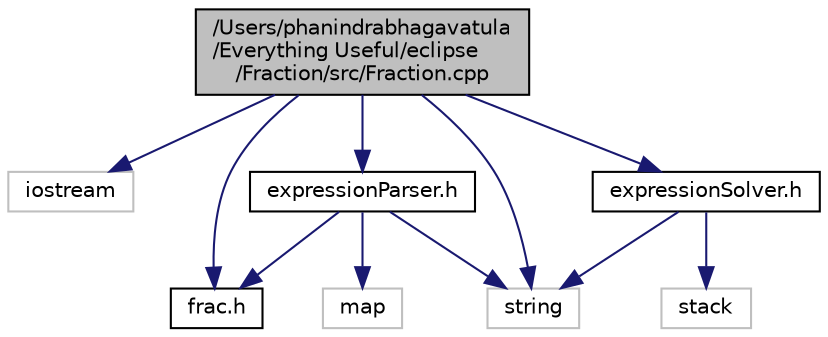 digraph "/Users/phanindrabhagavatula/Everything Useful/eclipse/Fraction/src/Fraction.cpp"
{
  edge [fontname="Helvetica",fontsize="10",labelfontname="Helvetica",labelfontsize="10"];
  node [fontname="Helvetica",fontsize="10",shape=record];
  Node1 [label="/Users/phanindrabhagavatula\l/Everything Useful/eclipse\l/Fraction/src/Fraction.cpp",height=0.2,width=0.4,color="black", fillcolor="grey75", style="filled" fontcolor="black"];
  Node1 -> Node2 [color="midnightblue",fontsize="10",style="solid",fontname="Helvetica"];
  Node2 [label="iostream",height=0.2,width=0.4,color="grey75", fillcolor="white", style="filled"];
  Node1 -> Node3 [color="midnightblue",fontsize="10",style="solid",fontname="Helvetica"];
  Node3 [label="string",height=0.2,width=0.4,color="grey75", fillcolor="white", style="filled"];
  Node1 -> Node4 [color="midnightblue",fontsize="10",style="solid",fontname="Helvetica"];
  Node4 [label="frac.h",height=0.2,width=0.4,color="black", fillcolor="white", style="filled",URL="$frac_8h.html"];
  Node1 -> Node5 [color="midnightblue",fontsize="10",style="solid",fontname="Helvetica"];
  Node5 [label="expressionParser.h",height=0.2,width=0.4,color="black", fillcolor="white", style="filled",URL="$expression_parser_8h.html"];
  Node5 -> Node3 [color="midnightblue",fontsize="10",style="solid",fontname="Helvetica"];
  Node5 -> Node6 [color="midnightblue",fontsize="10",style="solid",fontname="Helvetica"];
  Node6 [label="map",height=0.2,width=0.4,color="grey75", fillcolor="white", style="filled"];
  Node5 -> Node4 [color="midnightblue",fontsize="10",style="solid",fontname="Helvetica"];
  Node1 -> Node7 [color="midnightblue",fontsize="10",style="solid",fontname="Helvetica"];
  Node7 [label="expressionSolver.h",height=0.2,width=0.4,color="black", fillcolor="white", style="filled",URL="$expression_solver_8h.html"];
  Node7 -> Node3 [color="midnightblue",fontsize="10",style="solid",fontname="Helvetica"];
  Node7 -> Node8 [color="midnightblue",fontsize="10",style="solid",fontname="Helvetica"];
  Node8 [label="stack",height=0.2,width=0.4,color="grey75", fillcolor="white", style="filled"];
}
